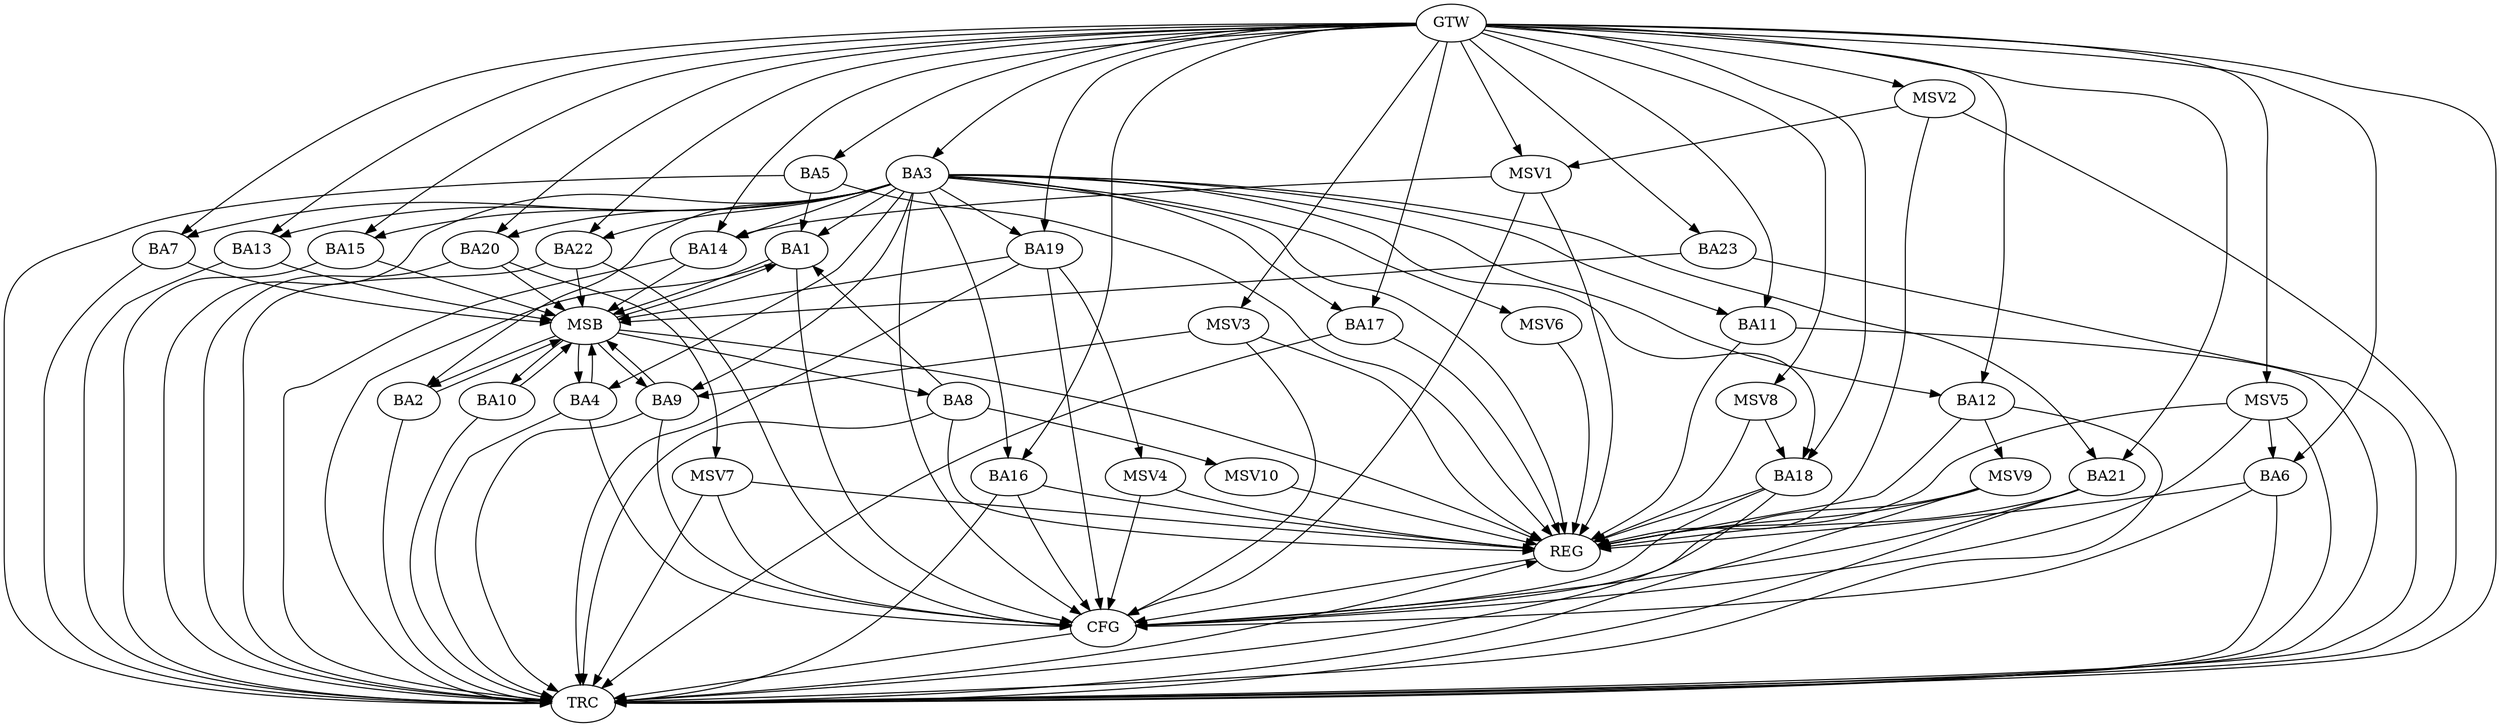 strict digraph G {
  BA1 [ label="BA1" ];
  BA2 [ label="BA2" ];
  BA3 [ label="BA3" ];
  BA4 [ label="BA4" ];
  BA5 [ label="BA5" ];
  BA6 [ label="BA6" ];
  BA7 [ label="BA7" ];
  BA8 [ label="BA8" ];
  BA9 [ label="BA9" ];
  BA10 [ label="BA10" ];
  BA11 [ label="BA11" ];
  BA12 [ label="BA12" ];
  BA13 [ label="BA13" ];
  BA14 [ label="BA14" ];
  BA15 [ label="BA15" ];
  BA16 [ label="BA16" ];
  BA17 [ label="BA17" ];
  BA18 [ label="BA18" ];
  BA19 [ label="BA19" ];
  BA20 [ label="BA20" ];
  BA21 [ label="BA21" ];
  BA22 [ label="BA22" ];
  BA23 [ label="BA23" ];
  GTW [ label="GTW" ];
  REG [ label="REG" ];
  MSB [ label="MSB" ];
  CFG [ label="CFG" ];
  TRC [ label="TRC" ];
  MSV1 [ label="MSV1" ];
  MSV2 [ label="MSV2" ];
  MSV3 [ label="MSV3" ];
  MSV4 [ label="MSV4" ];
  MSV5 [ label="MSV5" ];
  MSV6 [ label="MSV6" ];
  MSV7 [ label="MSV7" ];
  MSV8 [ label="MSV8" ];
  MSV9 [ label="MSV9" ];
  MSV10 [ label="MSV10" ];
  BA3 -> BA1;
  BA5 -> BA1;
  BA8 -> BA1;
  GTW -> BA3;
  GTW -> BA5;
  GTW -> BA6;
  GTW -> BA7;
  GTW -> BA11;
  GTW -> BA12;
  GTW -> BA13;
  GTW -> BA14;
  GTW -> BA15;
  GTW -> BA16;
  GTW -> BA17;
  GTW -> BA18;
  GTW -> BA19;
  GTW -> BA20;
  GTW -> BA21;
  GTW -> BA22;
  GTW -> BA23;
  BA3 -> REG;
  BA5 -> REG;
  BA6 -> REG;
  BA8 -> REG;
  BA11 -> REG;
  BA12 -> REG;
  BA16 -> REG;
  BA17 -> REG;
  BA18 -> REG;
  BA21 -> REG;
  BA1 -> MSB;
  MSB -> BA2;
  MSB -> REG;
  BA2 -> MSB;
  MSB -> BA1;
  BA4 -> MSB;
  BA7 -> MSB;
  MSB -> BA4;
  BA9 -> MSB;
  BA10 -> MSB;
  BA13 -> MSB;
  MSB -> BA9;
  BA14 -> MSB;
  BA15 -> MSB;
  BA19 -> MSB;
  BA20 -> MSB;
  MSB -> BA8;
  BA22 -> MSB;
  BA23 -> MSB;
  MSB -> BA10;
  BA9 -> CFG;
  BA6 -> CFG;
  BA19 -> CFG;
  BA16 -> CFG;
  BA21 -> CFG;
  BA4 -> CFG;
  BA3 -> CFG;
  BA1 -> CFG;
  BA18 -> CFG;
  BA22 -> CFG;
  REG -> CFG;
  BA1 -> TRC;
  BA2 -> TRC;
  BA3 -> TRC;
  BA4 -> TRC;
  BA5 -> TRC;
  BA6 -> TRC;
  BA7 -> TRC;
  BA8 -> TRC;
  BA9 -> TRC;
  BA10 -> TRC;
  BA11 -> TRC;
  BA12 -> TRC;
  BA13 -> TRC;
  BA14 -> TRC;
  BA15 -> TRC;
  BA16 -> TRC;
  BA17 -> TRC;
  BA18 -> TRC;
  BA19 -> TRC;
  BA20 -> TRC;
  BA21 -> TRC;
  BA22 -> TRC;
  BA23 -> TRC;
  GTW -> TRC;
  CFG -> TRC;
  TRC -> REG;
  BA3 -> BA4;
  BA3 -> BA11;
  BA3 -> BA18;
  BA3 -> BA15;
  BA3 -> BA20;
  BA3 -> BA2;
  BA3 -> BA16;
  BA3 -> BA9;
  BA3 -> BA21;
  BA3 -> BA12;
  BA3 -> BA19;
  BA3 -> BA14;
  BA3 -> BA22;
  BA3 -> BA13;
  BA3 -> BA7;
  BA3 -> BA17;
  MSV1 -> BA14;
  GTW -> MSV1;
  MSV1 -> REG;
  MSV1 -> CFG;
  MSV2 -> MSV1;
  GTW -> MSV2;
  MSV2 -> REG;
  MSV2 -> TRC;
  MSV3 -> BA9;
  GTW -> MSV3;
  MSV3 -> REG;
  MSV3 -> CFG;
  BA19 -> MSV4;
  MSV4 -> REG;
  MSV4 -> CFG;
  MSV5 -> BA6;
  GTW -> MSV5;
  MSV5 -> REG;
  MSV5 -> TRC;
  MSV5 -> CFG;
  BA3 -> MSV6;
  MSV6 -> REG;
  BA20 -> MSV7;
  MSV7 -> REG;
  MSV7 -> TRC;
  MSV7 -> CFG;
  MSV8 -> BA18;
  GTW -> MSV8;
  MSV8 -> REG;
  BA12 -> MSV9;
  MSV9 -> REG;
  MSV9 -> TRC;
  MSV9 -> CFG;
  BA8 -> MSV10;
  MSV10 -> REG;
}
